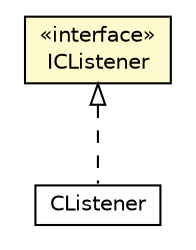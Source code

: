 #!/usr/local/bin/dot
#
# Class diagram 
# Generated by UMLGraph version R5_6-24-gf6e263 (http://www.umlgraph.org/)
#

digraph G {
	edge [fontname="Helvetica",fontsize=10,labelfontname="Helvetica",labelfontsize=10];
	node [fontname="Helvetica",fontsize=10,shape=plaintext];
	nodesep=0.25;
	ranksep=0.5;
	// org.universAAL.support.utils.ICListener
	c4488710 [label=<<table title="org.universAAL.support.utils.ICListener" border="0" cellborder="1" cellspacing="0" cellpadding="2" port="p" bgcolor="lemonChiffon" href="./ICListener.html">
		<tr><td><table border="0" cellspacing="0" cellpadding="1">
<tr><td align="center" balign="center"> &#171;interface&#187; </td></tr>
<tr><td align="center" balign="center"> ICListener </td></tr>
		</table></td></tr>
		</table>>, URL="./ICListener.html", fontname="Helvetica", fontcolor="black", fontsize=10.0];
	// org.universAAL.ri.api.manager.RemoteUAAL.CListener
	c4490005 [label=<<table title="org.universAAL.ri.api.manager.RemoteUAAL.CListener" border="0" cellborder="1" cellspacing="0" cellpadding="2" port="p" href="../../ri/api/manager/RemoteUAAL.CListener.html">
		<tr><td><table border="0" cellspacing="0" cellpadding="1">
<tr><td align="center" balign="center"> CListener </td></tr>
		</table></td></tr>
		</table>>, URL="../../ri/api/manager/RemoteUAAL.CListener.html", fontname="Helvetica", fontcolor="black", fontsize=10.0];
	//org.universAAL.ri.api.manager.RemoteUAAL.CListener implements org.universAAL.support.utils.ICListener
	c4488710:p -> c4490005:p [dir=back,arrowtail=empty,style=dashed];
}

